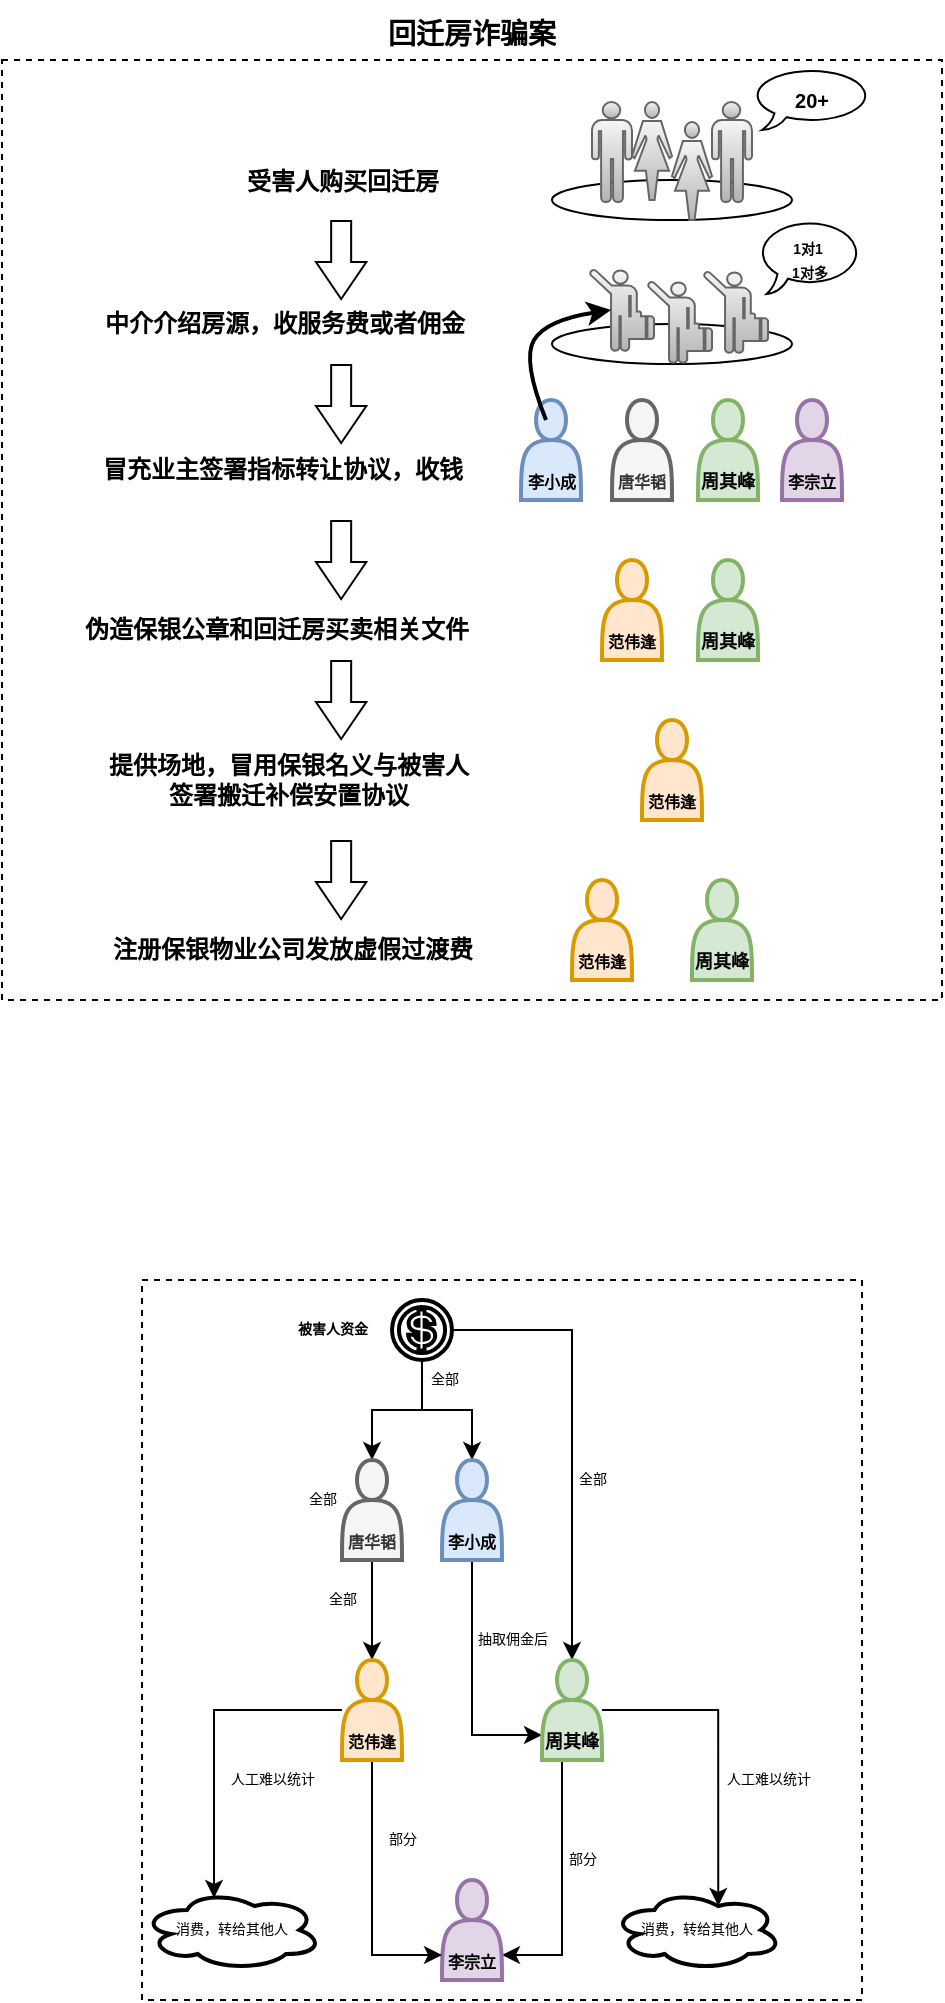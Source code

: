 <mxfile version="20.8.5" type="github">
  <diagram id="nMY7_8F1BtrzsAjcgdW9" name="第 1 页">
    <mxGraphModel dx="875" dy="435" grid="1" gridSize="10" guides="1" tooltips="1" connect="1" arrows="1" fold="1" page="1" pageScale="1" pageWidth="827" pageHeight="1169" math="0" shadow="0">
      <root>
        <mxCell id="0" />
        <mxCell id="1" parent="0" />
        <mxCell id="5yCmDJtd9Wti_51StDvj-59" value="" style="whiteSpace=wrap;html=1;aspect=fixed;strokeColor=default;strokeWidth=1;fontSize=7;fontColor=default;fillColor=none;dashed=1;" vertex="1" parent="1">
          <mxGeometry x="150" y="730" width="360" height="360" as="geometry" />
        </mxCell>
        <mxCell id="qC7QsjY16g4wpngSqHru-79" value="" style="ellipse;whiteSpace=wrap;html=1;" parent="1" vertex="1">
          <mxGeometry x="355" y="252" width="120" height="20" as="geometry" />
        </mxCell>
        <mxCell id="qC7QsjY16g4wpngSqHru-120" value="" style="whiteSpace=wrap;html=1;aspect=fixed;strokeColor=default;fontSize=10;fillColor=none;dashed=1;" parent="1" vertex="1">
          <mxGeometry x="80" y="120" width="470" height="470" as="geometry" />
        </mxCell>
        <mxCell id="qC7QsjY16g4wpngSqHru-4" value="" style="ellipse;whiteSpace=wrap;html=1;" parent="1" vertex="1">
          <mxGeometry x="355" y="180" width="120" height="20" as="geometry" />
        </mxCell>
        <mxCell id="qC7QsjY16g4wpngSqHru-18" value="&lt;b&gt;受害人&lt;/b&gt;&lt;b style=&quot;border-color: var(--border-color);&quot;&gt;购买回迁房&lt;/b&gt;&lt;b&gt;&lt;br&gt;&lt;/b&gt;" style="text;html=1;align=center;verticalAlign=middle;resizable=0;points=[];autosize=1;strokeColor=none;fillColor=none;" parent="1" vertex="1">
          <mxGeometry x="190" y="165.5" width="120" height="30" as="geometry" />
        </mxCell>
        <mxCell id="qC7QsjY16g4wpngSqHru-20" value="&lt;b&gt;中介介绍房源，收服务费或者佣金&lt;/b&gt;" style="text;html=1;align=center;verticalAlign=middle;resizable=0;points=[];autosize=1;strokeColor=none;fillColor=none;" parent="1" vertex="1">
          <mxGeometry x="121" y="237" width="200" height="30" as="geometry" />
        </mxCell>
        <mxCell id="qC7QsjY16g4wpngSqHru-43" value="" style="shape=mxgraph.signs.people.man_1;html=1;pointerEvents=1;fillColor=#f5f5f5;strokeColor=#666666;verticalLabelPosition=bottom;verticalAlign=top;align=center;sketch=0;gradientColor=#b3b3b3;" parent="1" vertex="1">
          <mxGeometry x="375" y="141" width="20" height="50" as="geometry" />
        </mxCell>
        <mxCell id="qC7QsjY16g4wpngSqHru-44" value="" style="shape=mxgraph.signs.people.woman_2;html=1;pointerEvents=1;fillColor=#f5f5f5;strokeColor=#666666;verticalLabelPosition=bottom;verticalAlign=top;align=center;sketch=0;gradientColor=#b3b3b3;" parent="1" vertex="1">
          <mxGeometry x="395" y="141" width="20" height="49" as="geometry" />
        </mxCell>
        <mxCell id="qC7QsjY16g4wpngSqHru-46" value="" style="shape=mxgraph.signs.people.woman_2;html=1;pointerEvents=1;fillColor=#f5f5f5;strokeColor=#666666;verticalLabelPosition=bottom;verticalAlign=top;align=center;sketch=0;gradientColor=#b3b3b3;" parent="1" vertex="1">
          <mxGeometry x="415" y="151" width="20" height="49" as="geometry" />
        </mxCell>
        <mxCell id="qC7QsjY16g4wpngSqHru-47" value="" style="shape=mxgraph.signs.people.man_1;html=1;pointerEvents=1;fillColor=#f5f5f5;strokeColor=#666666;verticalLabelPosition=bottom;verticalAlign=top;align=center;sketch=0;gradientColor=#b3b3b3;" parent="1" vertex="1">
          <mxGeometry x="435" y="141" width="20" height="50" as="geometry" />
        </mxCell>
        <mxCell id="qC7QsjY16g4wpngSqHru-49" value="&lt;b&gt;&lt;br&gt;&lt;br&gt;&lt;font style=&quot;font-size: 8px;&quot;&gt;李小成&lt;/font&gt;&lt;/b&gt;" style="shape=actor;whiteSpace=wrap;html=1;fillColor=#dae8fc;strokeColor=#6c8ebf;strokeWidth=2;" parent="1" vertex="1">
          <mxGeometry x="339.5" y="290" width="30" height="50" as="geometry" />
        </mxCell>
        <mxCell id="qC7QsjY16g4wpngSqHru-59" value="&lt;font style=&quot;font-size: 9px;&quot;&gt;&lt;b&gt;&lt;br&gt;&lt;br&gt;周其峰&lt;/b&gt;&lt;/font&gt;" style="shape=actor;whiteSpace=wrap;html=1;fillColor=#d5e8d4;strokeColor=#82b366;strokeWidth=2;" parent="1" vertex="1">
          <mxGeometry x="428" y="290" width="30" height="50" as="geometry" />
        </mxCell>
        <mxCell id="qC7QsjY16g4wpngSqHru-60" value="&lt;b&gt;&lt;br&gt;&lt;br&gt;&lt;font style=&quot;font-size: 8px;&quot;&gt;李宗立&lt;/font&gt;&lt;/b&gt;" style="shape=actor;whiteSpace=wrap;html=1;fillColor=#e1d5e7;strokeColor=#9673a6;strokeWidth=2;" parent="1" vertex="1">
          <mxGeometry x="470" y="290" width="30" height="50" as="geometry" />
        </mxCell>
        <mxCell id="qC7QsjY16g4wpngSqHru-61" value="&lt;b&gt;&lt;br&gt;&lt;br&gt;&lt;font style=&quot;font-size: 8px;&quot;&gt;范伟逢&lt;/font&gt;&lt;/b&gt;" style="shape=actor;whiteSpace=wrap;html=1;fillColor=#ffe6cc;strokeColor=#d79b00;strokeWidth=2;" parent="1" vertex="1">
          <mxGeometry x="380" y="370" width="30" height="50" as="geometry" />
        </mxCell>
        <mxCell id="qC7QsjY16g4wpngSqHru-40" value="" style="shape=mxgraph.signs.travel.arriving_flights;html=1;pointerEvents=1;fillColor=#f5f5f5;strokeColor=#666666;verticalLabelPosition=bottom;verticalAlign=top;align=center;sketch=0;gradientColor=#b3b3b3;" parent="1" vertex="1">
          <mxGeometry x="373" y="224" width="33" height="42" as="geometry" />
        </mxCell>
        <mxCell id="qC7QsjY16g4wpngSqHru-81" value="" style="shape=mxgraph.signs.travel.arriving_flights;html=1;pointerEvents=1;fillColor=#f5f5f5;strokeColor=#666666;verticalLabelPosition=bottom;verticalAlign=top;align=center;sketch=0;gradientColor=#b3b3b3;" parent="1" vertex="1">
          <mxGeometry x="402" y="230" width="33" height="42" as="geometry" />
        </mxCell>
        <mxCell id="qC7QsjY16g4wpngSqHru-82" value="" style="shape=mxgraph.signs.travel.arriving_flights;html=1;pointerEvents=1;fillColor=#f5f5f5;strokeColor=#666666;verticalLabelPosition=bottom;verticalAlign=top;align=center;sketch=0;gradientColor=#b3b3b3;" parent="1" vertex="1">
          <mxGeometry x="430" y="225" width="33" height="42" as="geometry" />
        </mxCell>
        <mxCell id="qC7QsjY16g4wpngSqHru-102" value="&lt;b&gt;冒充业主签署指标转让协议，收钱&lt;/b&gt;" style="text;html=1;align=center;verticalAlign=middle;resizable=0;points=[];autosize=1;strokeColor=none;fillColor=none;" parent="1" vertex="1">
          <mxGeometry x="120" y="310" width="200" height="30" as="geometry" />
        </mxCell>
        <mxCell id="qC7QsjY16g4wpngSqHru-103" value="&lt;b&gt;&lt;br&gt;&lt;br&gt;&lt;font style=&quot;font-size: 8px;&quot;&gt;唐华韬&lt;/font&gt;&lt;/b&gt;" style="shape=actor;whiteSpace=wrap;html=1;fillColor=#f5f5f5;strokeColor=#666666;fontColor=#333333;strokeWidth=2;" parent="1" vertex="1">
          <mxGeometry x="385" y="290" width="30" height="50" as="geometry" />
        </mxCell>
        <mxCell id="qC7QsjY16g4wpngSqHru-105" value="&lt;b&gt;提供场地，冒用保银名义与被害人&lt;br&gt;签署搬迁补偿安置协议&lt;/b&gt;" style="text;html=1;align=center;verticalAlign=middle;resizable=0;points=[];autosize=1;strokeColor=none;fillColor=none;" parent="1" vertex="1">
          <mxGeometry x="123" y="460" width="200" height="40" as="geometry" />
        </mxCell>
        <mxCell id="qC7QsjY16g4wpngSqHru-106" value="&lt;b&gt;伪造保银公章和回迁房买卖相关文件&lt;/b&gt;" style="text;html=1;align=center;verticalAlign=middle;resizable=0;points=[];autosize=1;strokeColor=none;fillColor=none;" parent="1" vertex="1">
          <mxGeometry x="107" y="390" width="220" height="30" as="geometry" />
        </mxCell>
        <mxCell id="qC7QsjY16g4wpngSqHru-107" value="&lt;font style=&quot;font-size: 9px;&quot;&gt;&lt;b&gt;&lt;br&gt;&lt;br&gt;周其峰&lt;/b&gt;&lt;/font&gt;" style="shape=actor;whiteSpace=wrap;html=1;fillColor=#d5e8d4;strokeColor=#82b366;strokeWidth=2;" parent="1" vertex="1">
          <mxGeometry x="428" y="370" width="30" height="50" as="geometry" />
        </mxCell>
        <mxCell id="qC7QsjY16g4wpngSqHru-108" value="&lt;b&gt;&lt;br&gt;&lt;br&gt;&lt;font style=&quot;font-size: 8px;&quot;&gt;范伟逢&lt;/font&gt;&lt;/b&gt;" style="shape=actor;whiteSpace=wrap;html=1;fillColor=#ffe6cc;strokeColor=#d79b00;strokeWidth=2;" parent="1" vertex="1">
          <mxGeometry x="400" y="450" width="30" height="50" as="geometry" />
        </mxCell>
        <mxCell id="qC7QsjY16g4wpngSqHru-110" value="" style="shape=flexArrow;endArrow=classic;html=1;rounded=0;fontSize=10;endWidth=14.167;endSize=5.833;" parent="1" edge="1">
          <mxGeometry width="50" height="50" relative="1" as="geometry">
            <mxPoint x="249.58" y="200" as="sourcePoint" />
            <mxPoint x="249.58" y="240" as="targetPoint" />
          </mxGeometry>
        </mxCell>
        <mxCell id="qC7QsjY16g4wpngSqHru-111" value="&lt;b&gt;注册保银物业公司发放虚假过渡费&lt;/b&gt;" style="text;html=1;align=center;verticalAlign=middle;resizable=0;points=[];autosize=1;strokeColor=none;fillColor=none;" parent="1" vertex="1">
          <mxGeometry x="125" y="550" width="200" height="30" as="geometry" />
        </mxCell>
        <mxCell id="qC7QsjY16g4wpngSqHru-112" value="&lt;b&gt;&lt;br&gt;&lt;br&gt;&lt;font style=&quot;font-size: 8px;&quot;&gt;范伟逢&lt;/font&gt;&lt;/b&gt;" style="shape=actor;whiteSpace=wrap;html=1;fillColor=#ffe6cc;strokeColor=#d79b00;strokeWidth=2;" parent="1" vertex="1">
          <mxGeometry x="365" y="530" width="30" height="50" as="geometry" />
        </mxCell>
        <mxCell id="qC7QsjY16g4wpngSqHru-113" value="&lt;font style=&quot;font-size: 9px;&quot;&gt;&lt;b&gt;&lt;br&gt;&lt;br&gt;周其峰&lt;/b&gt;&lt;/font&gt;" style="shape=actor;whiteSpace=wrap;html=1;fillColor=#d5e8d4;strokeColor=#82b366;strokeWidth=2;" parent="1" vertex="1">
          <mxGeometry x="425" y="530" width="30" height="50" as="geometry" />
        </mxCell>
        <mxCell id="qC7QsjY16g4wpngSqHru-114" value="" style="shape=flexArrow;endArrow=classic;html=1;rounded=0;fontSize=10;endWidth=14.167;endSize=5.833;" parent="1" edge="1">
          <mxGeometry width="50" height="50" relative="1" as="geometry">
            <mxPoint x="249.58" y="272" as="sourcePoint" />
            <mxPoint x="249.58" y="312" as="targetPoint" />
          </mxGeometry>
        </mxCell>
        <mxCell id="qC7QsjY16g4wpngSqHru-115" value="" style="shape=flexArrow;endArrow=classic;html=1;rounded=0;fontSize=10;endWidth=14.167;endSize=5.833;" parent="1" edge="1">
          <mxGeometry width="50" height="50" relative="1" as="geometry">
            <mxPoint x="249.58" y="350" as="sourcePoint" />
            <mxPoint x="249.58" y="390" as="targetPoint" />
          </mxGeometry>
        </mxCell>
        <mxCell id="qC7QsjY16g4wpngSqHru-116" value="" style="shape=flexArrow;endArrow=classic;html=1;rounded=0;fontSize=10;endWidth=14.167;endSize=5.833;" parent="1" edge="1">
          <mxGeometry width="50" height="50" relative="1" as="geometry">
            <mxPoint x="249.58" y="420" as="sourcePoint" />
            <mxPoint x="249.58" y="460" as="targetPoint" />
          </mxGeometry>
        </mxCell>
        <mxCell id="qC7QsjY16g4wpngSqHru-117" value="" style="shape=flexArrow;endArrow=classic;html=1;rounded=0;fontSize=10;endWidth=14.167;endSize=5.833;" parent="1" edge="1">
          <mxGeometry width="50" height="50" relative="1" as="geometry">
            <mxPoint x="249.58" y="510" as="sourcePoint" />
            <mxPoint x="249.58" y="550" as="targetPoint" />
          </mxGeometry>
        </mxCell>
        <mxCell id="5yCmDJtd9Wti_51StDvj-2" value="&lt;b&gt;20+&lt;/b&gt;" style="whiteSpace=wrap;html=1;shape=mxgraph.basic.oval_callout;strokeColor=default;fontSize=10;fillColor=none;" vertex="1" parent="1">
          <mxGeometry x="455" y="124" width="60" height="31" as="geometry" />
        </mxCell>
        <mxCell id="5yCmDJtd9Wti_51StDvj-3" value="&lt;b&gt;&lt;font style=&quot;font-size: 7px;&quot;&gt;1对1&amp;nbsp;&lt;br&gt;1对多&lt;br&gt;&lt;/font&gt;&lt;/b&gt;" style="whiteSpace=wrap;html=1;shape=mxgraph.basic.oval_callout;strokeColor=default;fontSize=10;fillColor=none;" vertex="1" parent="1">
          <mxGeometry x="458" y="200" width="52" height="37" as="geometry" />
        </mxCell>
        <mxCell id="5yCmDJtd9Wti_51StDvj-10" value="" style="curved=1;endArrow=classic;html=1;rounded=0;fontSize=7;strokeWidth=2;entryX=0.35;entryY=0.5;entryDx=0;entryDy=0;entryPerimeter=0;" edge="1" parent="1" target="qC7QsjY16g4wpngSqHru-40">
          <mxGeometry width="50" height="50" relative="1" as="geometry">
            <mxPoint x="352" y="300" as="sourcePoint" />
            <mxPoint x="370" y="250" as="targetPoint" />
            <Array as="points">
              <mxPoint x="340" y="270" />
              <mxPoint x="352" y="250" />
            </Array>
          </mxGeometry>
        </mxCell>
        <mxCell id="5yCmDJtd9Wti_51StDvj-12" value="&lt;h1&gt;回迁房诈骗案&lt;/h1&gt;" style="text;html=1;strokeColor=none;fillColor=none;spacing=5;spacingTop=-20;whiteSpace=wrap;overflow=hidden;rounded=0;strokeWidth=2;fontSize=7;align=center;" vertex="1" parent="1">
          <mxGeometry x="220" y="100" width="190" height="20" as="geometry" />
        </mxCell>
        <mxCell id="5yCmDJtd9Wti_51StDvj-34" style="edgeStyle=orthogonalEdgeStyle;rounded=0;orthogonalLoop=1;jettySize=auto;html=1;entryX=0.5;entryY=0;entryDx=0;entryDy=0;strokeWidth=1;fontSize=7;fontColor=default;" edge="1" parent="1" source="5yCmDJtd9Wti_51StDvj-18" target="5yCmDJtd9Wti_51StDvj-22">
          <mxGeometry relative="1" as="geometry" />
        </mxCell>
        <mxCell id="5yCmDJtd9Wti_51StDvj-40" style="edgeStyle=orthogonalEdgeStyle;rounded=0;orthogonalLoop=1;jettySize=auto;html=1;entryX=0.5;entryY=0;entryDx=0;entryDy=0;strokeWidth=1;fontSize=7;fontColor=default;" edge="1" parent="1" source="5yCmDJtd9Wti_51StDvj-18" target="5yCmDJtd9Wti_51StDvj-19">
          <mxGeometry relative="1" as="geometry" />
        </mxCell>
        <mxCell id="5yCmDJtd9Wti_51StDvj-41" style="edgeStyle=orthogonalEdgeStyle;rounded=0;orthogonalLoop=1;jettySize=auto;html=1;entryX=0.5;entryY=0;entryDx=0;entryDy=0;strokeWidth=1;fontSize=7;fontColor=default;" edge="1" parent="1" source="5yCmDJtd9Wti_51StDvj-18" target="5yCmDJtd9Wti_51StDvj-20">
          <mxGeometry relative="1" as="geometry" />
        </mxCell>
        <mxCell id="5yCmDJtd9Wti_51StDvj-18" value="" style="shape=mxgraph.signs.travel.cashier;html=1;pointerEvents=1;fillColor=none;strokeColor=default;verticalLabelPosition=bottom;verticalAlign=top;align=center;sketch=0;strokeWidth=2;fontSize=7;fontColor=default;" vertex="1" parent="1">
          <mxGeometry x="275" y="740" width="30" height="30" as="geometry" />
        </mxCell>
        <mxCell id="5yCmDJtd9Wti_51StDvj-36" style="edgeStyle=orthogonalEdgeStyle;rounded=0;orthogonalLoop=1;jettySize=auto;html=1;exitX=0.5;exitY=1;exitDx=0;exitDy=0;entryX=0;entryY=0.75;entryDx=0;entryDy=0;strokeWidth=1;fontSize=7;fontColor=default;" edge="1" parent="1" source="5yCmDJtd9Wti_51StDvj-19" target="5yCmDJtd9Wti_51StDvj-20">
          <mxGeometry relative="1" as="geometry" />
        </mxCell>
        <mxCell id="5yCmDJtd9Wti_51StDvj-19" value="&lt;b&gt;&lt;br&gt;&lt;br&gt;&lt;font style=&quot;font-size: 8px;&quot;&gt;李小成&lt;/font&gt;&lt;/b&gt;" style="shape=actor;whiteSpace=wrap;html=1;fillColor=#dae8fc;strokeColor=#6c8ebf;strokeWidth=2;" vertex="1" parent="1">
          <mxGeometry x="300" y="820" width="30" height="50" as="geometry" />
        </mxCell>
        <mxCell id="5yCmDJtd9Wti_51StDvj-38" style="edgeStyle=orthogonalEdgeStyle;rounded=0;orthogonalLoop=1;jettySize=auto;html=1;entryX=1;entryY=0.75;entryDx=0;entryDy=0;strokeWidth=1;fontSize=7;fontColor=default;" edge="1" parent="1" source="5yCmDJtd9Wti_51StDvj-20" target="5yCmDJtd9Wti_51StDvj-21">
          <mxGeometry relative="1" as="geometry">
            <Array as="points">
              <mxPoint x="360" y="1068" />
            </Array>
          </mxGeometry>
        </mxCell>
        <mxCell id="5yCmDJtd9Wti_51StDvj-56" style="edgeStyle=orthogonalEdgeStyle;rounded=0;orthogonalLoop=1;jettySize=auto;html=1;entryX=0.625;entryY=0.2;entryDx=0;entryDy=0;entryPerimeter=0;strokeWidth=1;fontSize=7;fontColor=default;" edge="1" parent="1" source="5yCmDJtd9Wti_51StDvj-20" target="5yCmDJtd9Wti_51StDvj-54">
          <mxGeometry relative="1" as="geometry" />
        </mxCell>
        <mxCell id="5yCmDJtd9Wti_51StDvj-20" value="&lt;font style=&quot;font-size: 9px;&quot;&gt;&lt;b&gt;&lt;br&gt;&lt;br&gt;周其峰&lt;/b&gt;&lt;/font&gt;" style="shape=actor;whiteSpace=wrap;html=1;fillColor=#d5e8d4;strokeColor=#82b366;strokeWidth=2;" vertex="1" parent="1">
          <mxGeometry x="350" y="920" width="30" height="50" as="geometry" />
        </mxCell>
        <mxCell id="5yCmDJtd9Wti_51StDvj-21" value="&lt;b&gt;&lt;br&gt;&lt;br&gt;&lt;font style=&quot;font-size: 8px;&quot;&gt;李宗立&lt;/font&gt;&lt;/b&gt;" style="shape=actor;whiteSpace=wrap;html=1;fillColor=#e1d5e7;strokeColor=#9673a6;strokeWidth=2;" vertex="1" parent="1">
          <mxGeometry x="300" y="1030" width="30" height="50" as="geometry" />
        </mxCell>
        <mxCell id="5yCmDJtd9Wti_51StDvj-33" style="edgeStyle=orthogonalEdgeStyle;rounded=0;orthogonalLoop=1;jettySize=auto;html=1;entryX=0.5;entryY=0;entryDx=0;entryDy=0;strokeWidth=1;fontSize=7;fontColor=default;" edge="1" parent="1" source="5yCmDJtd9Wti_51StDvj-22" target="5yCmDJtd9Wti_51StDvj-23">
          <mxGeometry relative="1" as="geometry" />
        </mxCell>
        <mxCell id="5yCmDJtd9Wti_51StDvj-22" value="&lt;b&gt;&lt;br&gt;&lt;br&gt;&lt;font style=&quot;font-size: 8px;&quot;&gt;唐华韬&lt;/font&gt;&lt;/b&gt;" style="shape=actor;whiteSpace=wrap;html=1;fillColor=#f5f5f5;strokeColor=#666666;fontColor=#333333;strokeWidth=2;" vertex="1" parent="1">
          <mxGeometry x="250" y="820" width="30" height="50" as="geometry" />
        </mxCell>
        <mxCell id="5yCmDJtd9Wti_51StDvj-37" style="edgeStyle=orthogonalEdgeStyle;rounded=0;orthogonalLoop=1;jettySize=auto;html=1;entryX=0;entryY=0.75;entryDx=0;entryDy=0;strokeWidth=1;fontSize=7;fontColor=default;" edge="1" parent="1" source="5yCmDJtd9Wti_51StDvj-23" target="5yCmDJtd9Wti_51StDvj-21">
          <mxGeometry relative="1" as="geometry">
            <Array as="points">
              <mxPoint x="265" y="1068" />
            </Array>
          </mxGeometry>
        </mxCell>
        <mxCell id="5yCmDJtd9Wti_51StDvj-55" style="edgeStyle=orthogonalEdgeStyle;rounded=0;orthogonalLoop=1;jettySize=auto;html=1;entryX=0.4;entryY=0.1;entryDx=0;entryDy=0;entryPerimeter=0;strokeWidth=1;fontSize=7;fontColor=default;" edge="1" parent="1" source="5yCmDJtd9Wti_51StDvj-23" target="5yCmDJtd9Wti_51StDvj-53">
          <mxGeometry relative="1" as="geometry" />
        </mxCell>
        <mxCell id="5yCmDJtd9Wti_51StDvj-23" value="&lt;b&gt;&lt;br&gt;&lt;br&gt;&lt;font style=&quot;font-size: 8px;&quot;&gt;范伟逢&lt;/font&gt;&lt;/b&gt;" style="shape=actor;whiteSpace=wrap;html=1;fillColor=#ffe6cc;strokeColor=#d79b00;strokeWidth=2;" vertex="1" parent="1">
          <mxGeometry x="250" y="920" width="30" height="50" as="geometry" />
        </mxCell>
        <mxCell id="5yCmDJtd9Wti_51StDvj-46" value="抽取佣金后" style="text;html=1;align=center;verticalAlign=middle;resizable=0;points=[];autosize=1;strokeColor=none;fillColor=none;fontSize=7;fontColor=default;" vertex="1" parent="1">
          <mxGeometry x="305" y="900" width="60" height="20" as="geometry" />
        </mxCell>
        <mxCell id="5yCmDJtd9Wti_51StDvj-47" value="全部" style="text;html=1;align=center;verticalAlign=middle;resizable=0;points=[];autosize=1;strokeColor=none;fillColor=none;fontSize=7;fontColor=default;" vertex="1" parent="1">
          <mxGeometry x="355" y="820" width="40" height="20" as="geometry" />
        </mxCell>
        <mxCell id="5yCmDJtd9Wti_51StDvj-48" value="全部" style="text;html=1;align=center;verticalAlign=middle;resizable=0;points=[];autosize=1;strokeColor=none;fillColor=none;fontSize=7;fontColor=default;" vertex="1" parent="1">
          <mxGeometry x="281" y="770" width="40" height="20" as="geometry" />
        </mxCell>
        <mxCell id="5yCmDJtd9Wti_51StDvj-49" value="全部" style="text;html=1;align=center;verticalAlign=middle;resizable=0;points=[];autosize=1;strokeColor=none;fillColor=none;fontSize=7;fontColor=default;" vertex="1" parent="1">
          <mxGeometry x="220" y="830" width="40" height="20" as="geometry" />
        </mxCell>
        <mxCell id="5yCmDJtd9Wti_51StDvj-50" value="全部" style="text;html=1;align=center;verticalAlign=middle;resizable=0;points=[];autosize=1;strokeColor=none;fillColor=none;fontSize=7;fontColor=default;" vertex="1" parent="1">
          <mxGeometry x="230" y="880" width="40" height="20" as="geometry" />
        </mxCell>
        <mxCell id="5yCmDJtd9Wti_51StDvj-51" value="部分" style="text;html=1;align=center;verticalAlign=middle;resizable=0;points=[];autosize=1;strokeColor=none;fillColor=none;fontSize=7;fontColor=default;" vertex="1" parent="1">
          <mxGeometry x="350" y="1010" width="40" height="20" as="geometry" />
        </mxCell>
        <mxCell id="5yCmDJtd9Wti_51StDvj-52" value="部分" style="text;html=1;align=center;verticalAlign=middle;resizable=0;points=[];autosize=1;strokeColor=none;fillColor=none;fontSize=7;fontColor=default;" vertex="1" parent="1">
          <mxGeometry x="260" y="1000" width="40" height="20" as="geometry" />
        </mxCell>
        <mxCell id="5yCmDJtd9Wti_51StDvj-53" value="消费，转给其他人" style="ellipse;shape=cloud;whiteSpace=wrap;html=1;strokeColor=default;strokeWidth=2;fontSize=7;fontColor=default;fillColor=none;" vertex="1" parent="1">
          <mxGeometry x="150" y="1035" width="90" height="40" as="geometry" />
        </mxCell>
        <mxCell id="5yCmDJtd9Wti_51StDvj-54" value="消费，转给其他人" style="ellipse;shape=cloud;whiteSpace=wrap;html=1;strokeColor=default;strokeWidth=2;fontSize=7;fontColor=default;fillColor=none;" vertex="1" parent="1">
          <mxGeometry x="385" y="1035" width="85" height="40" as="geometry" />
        </mxCell>
        <mxCell id="5yCmDJtd9Wti_51StDvj-60" value="人工难以统计" style="text;html=1;align=center;verticalAlign=middle;resizable=0;points=[];autosize=1;strokeColor=none;fillColor=none;fontSize=7;fontColor=default;" vertex="1" parent="1">
          <mxGeometry x="428" y="970" width="70" height="20" as="geometry" />
        </mxCell>
        <mxCell id="5yCmDJtd9Wti_51StDvj-61" value="人工难以统计" style="text;html=1;align=center;verticalAlign=middle;resizable=0;points=[];autosize=1;strokeColor=none;fillColor=none;fontSize=7;fontColor=default;" vertex="1" parent="1">
          <mxGeometry x="180" y="970" width="70" height="20" as="geometry" />
        </mxCell>
        <mxCell id="5yCmDJtd9Wti_51StDvj-62" value="&lt;b&gt;被害人资金&lt;/b&gt;" style="text;html=1;align=center;verticalAlign=middle;resizable=0;points=[];autosize=1;strokeColor=none;fillColor=none;fontSize=7;fontColor=default;" vertex="1" parent="1">
          <mxGeometry x="215" y="745" width="60" height="20" as="geometry" />
        </mxCell>
      </root>
    </mxGraphModel>
  </diagram>
</mxfile>
